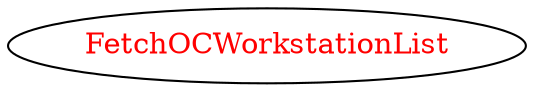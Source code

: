 digraph dependencyGraph {
 concentrate=true;
 ranksep="2.0";
 rankdir="LR"; 
 splines="ortho";
"FetchOCWorkstationList" [fontcolor="red"];
}